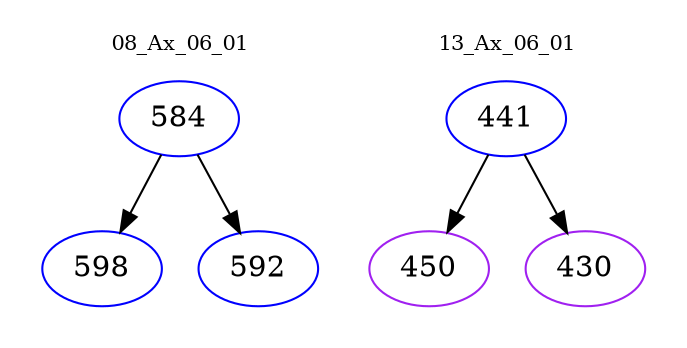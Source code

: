 digraph{
subgraph cluster_0 {
color = white
label = "08_Ax_06_01";
fontsize=10;
T0_584 [label="584", color="blue"]
T0_584 -> T0_598 [color="black"]
T0_598 [label="598", color="blue"]
T0_584 -> T0_592 [color="black"]
T0_592 [label="592", color="blue"]
}
subgraph cluster_1 {
color = white
label = "13_Ax_06_01";
fontsize=10;
T1_441 [label="441", color="blue"]
T1_441 -> T1_450 [color="black"]
T1_450 [label="450", color="purple"]
T1_441 -> T1_430 [color="black"]
T1_430 [label="430", color="purple"]
}
}
